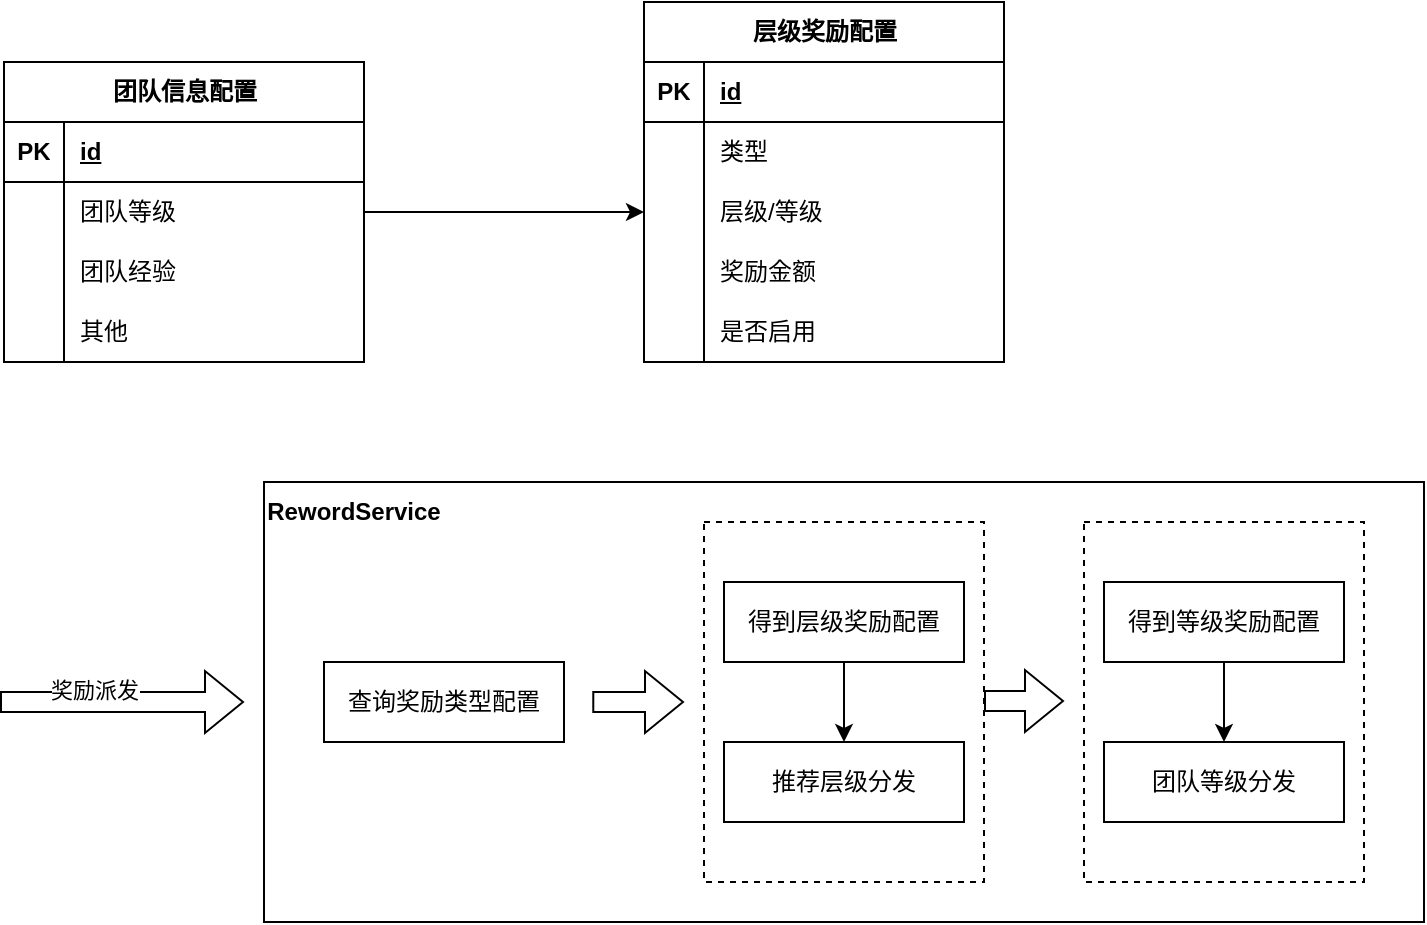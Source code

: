<mxfile version="24.7.7">
  <diagram name="第 1 页" id="io5NCHLkZ5lHi8QUIqYY">
    <mxGraphModel dx="1781" dy="554" grid="1" gridSize="10" guides="1" tooltips="1" connect="1" arrows="1" fold="1" page="1" pageScale="1" pageWidth="827" pageHeight="1169" math="0" shadow="0">
      <root>
        <mxCell id="0" />
        <mxCell id="1" parent="0" />
        <mxCell id="DeUmuNYFpl4HBP-lyYV5-57" value="" style="rounded=0;whiteSpace=wrap;html=1;fillColor=none;" vertex="1" parent="1">
          <mxGeometry x="100" y="320" width="580" height="220" as="geometry" />
        </mxCell>
        <mxCell id="DeUmuNYFpl4HBP-lyYV5-64" value="" style="rounded=0;whiteSpace=wrap;html=1;fillColor=none;dashed=1;" vertex="1" parent="1">
          <mxGeometry x="320" y="340" width="140" height="180" as="geometry" />
        </mxCell>
        <mxCell id="DeUmuNYFpl4HBP-lyYV5-14" value="层级奖励配置" style="shape=table;startSize=30;container=1;collapsible=1;childLayout=tableLayout;fixedRows=1;rowLines=0;fontStyle=1;align=center;resizeLast=1;html=1;" vertex="1" parent="1">
          <mxGeometry x="290" y="80" width="180" height="180" as="geometry">
            <mxRectangle x="140" y="100" width="110" height="30" as="alternateBounds" />
          </mxGeometry>
        </mxCell>
        <mxCell id="DeUmuNYFpl4HBP-lyYV5-15" value="" style="shape=tableRow;horizontal=0;startSize=0;swimlaneHead=0;swimlaneBody=0;fillColor=none;collapsible=0;dropTarget=0;points=[[0,0.5],[1,0.5]];portConstraint=eastwest;top=0;left=0;right=0;bottom=1;" vertex="1" parent="DeUmuNYFpl4HBP-lyYV5-14">
          <mxGeometry y="30" width="180" height="30" as="geometry" />
        </mxCell>
        <mxCell id="DeUmuNYFpl4HBP-lyYV5-16" value="PK" style="shape=partialRectangle;connectable=0;fillColor=none;top=0;left=0;bottom=0;right=0;fontStyle=1;overflow=hidden;whiteSpace=wrap;html=1;" vertex="1" parent="DeUmuNYFpl4HBP-lyYV5-15">
          <mxGeometry width="30" height="30" as="geometry">
            <mxRectangle width="30" height="30" as="alternateBounds" />
          </mxGeometry>
        </mxCell>
        <mxCell id="DeUmuNYFpl4HBP-lyYV5-17" value="id" style="shape=partialRectangle;connectable=0;fillColor=none;top=0;left=0;bottom=0;right=0;align=left;spacingLeft=6;fontStyle=5;overflow=hidden;whiteSpace=wrap;html=1;" vertex="1" parent="DeUmuNYFpl4HBP-lyYV5-15">
          <mxGeometry x="30" width="150" height="30" as="geometry">
            <mxRectangle width="150" height="30" as="alternateBounds" />
          </mxGeometry>
        </mxCell>
        <mxCell id="DeUmuNYFpl4HBP-lyYV5-18" value="" style="shape=tableRow;horizontal=0;startSize=0;swimlaneHead=0;swimlaneBody=0;fillColor=none;collapsible=0;dropTarget=0;points=[[0,0.5],[1,0.5]];portConstraint=eastwest;top=0;left=0;right=0;bottom=0;" vertex="1" parent="DeUmuNYFpl4HBP-lyYV5-14">
          <mxGeometry y="60" width="180" height="30" as="geometry" />
        </mxCell>
        <mxCell id="DeUmuNYFpl4HBP-lyYV5-19" value="" style="shape=partialRectangle;connectable=0;fillColor=none;top=0;left=0;bottom=0;right=0;editable=1;overflow=hidden;whiteSpace=wrap;html=1;" vertex="1" parent="DeUmuNYFpl4HBP-lyYV5-18">
          <mxGeometry width="30" height="30" as="geometry">
            <mxRectangle width="30" height="30" as="alternateBounds" />
          </mxGeometry>
        </mxCell>
        <mxCell id="DeUmuNYFpl4HBP-lyYV5-20" value="类型" style="shape=partialRectangle;connectable=0;fillColor=none;top=0;left=0;bottom=0;right=0;align=left;spacingLeft=6;overflow=hidden;whiteSpace=wrap;html=1;" vertex="1" parent="DeUmuNYFpl4HBP-lyYV5-18">
          <mxGeometry x="30" width="150" height="30" as="geometry">
            <mxRectangle width="150" height="30" as="alternateBounds" />
          </mxGeometry>
        </mxCell>
        <mxCell id="DeUmuNYFpl4HBP-lyYV5-21" value="" style="shape=tableRow;horizontal=0;startSize=0;swimlaneHead=0;swimlaneBody=0;fillColor=none;collapsible=0;dropTarget=0;points=[[0,0.5],[1,0.5]];portConstraint=eastwest;top=0;left=0;right=0;bottom=0;" vertex="1" parent="DeUmuNYFpl4HBP-lyYV5-14">
          <mxGeometry y="90" width="180" height="30" as="geometry" />
        </mxCell>
        <mxCell id="DeUmuNYFpl4HBP-lyYV5-22" value="" style="shape=partialRectangle;connectable=0;fillColor=none;top=0;left=0;bottom=0;right=0;editable=1;overflow=hidden;whiteSpace=wrap;html=1;" vertex="1" parent="DeUmuNYFpl4HBP-lyYV5-21">
          <mxGeometry width="30" height="30" as="geometry">
            <mxRectangle width="30" height="30" as="alternateBounds" />
          </mxGeometry>
        </mxCell>
        <mxCell id="DeUmuNYFpl4HBP-lyYV5-23" value="层级/等级" style="shape=partialRectangle;connectable=0;fillColor=none;top=0;left=0;bottom=0;right=0;align=left;spacingLeft=6;overflow=hidden;whiteSpace=wrap;html=1;" vertex="1" parent="DeUmuNYFpl4HBP-lyYV5-21">
          <mxGeometry x="30" width="150" height="30" as="geometry">
            <mxRectangle width="150" height="30" as="alternateBounds" />
          </mxGeometry>
        </mxCell>
        <mxCell id="DeUmuNYFpl4HBP-lyYV5-24" value="" style="shape=tableRow;horizontal=0;startSize=0;swimlaneHead=0;swimlaneBody=0;fillColor=none;collapsible=0;dropTarget=0;points=[[0,0.5],[1,0.5]];portConstraint=eastwest;top=0;left=0;right=0;bottom=0;" vertex="1" parent="DeUmuNYFpl4HBP-lyYV5-14">
          <mxGeometry y="120" width="180" height="30" as="geometry" />
        </mxCell>
        <mxCell id="DeUmuNYFpl4HBP-lyYV5-25" value="" style="shape=partialRectangle;connectable=0;fillColor=none;top=0;left=0;bottom=0;right=0;editable=1;overflow=hidden;whiteSpace=wrap;html=1;" vertex="1" parent="DeUmuNYFpl4HBP-lyYV5-24">
          <mxGeometry width="30" height="30" as="geometry">
            <mxRectangle width="30" height="30" as="alternateBounds" />
          </mxGeometry>
        </mxCell>
        <mxCell id="DeUmuNYFpl4HBP-lyYV5-26" value="奖励金额" style="shape=partialRectangle;connectable=0;fillColor=none;top=0;left=0;bottom=0;right=0;align=left;spacingLeft=6;overflow=hidden;whiteSpace=wrap;html=1;" vertex="1" parent="DeUmuNYFpl4HBP-lyYV5-24">
          <mxGeometry x="30" width="150" height="30" as="geometry">
            <mxRectangle width="150" height="30" as="alternateBounds" />
          </mxGeometry>
        </mxCell>
        <mxCell id="DeUmuNYFpl4HBP-lyYV5-47" style="shape=tableRow;horizontal=0;startSize=0;swimlaneHead=0;swimlaneBody=0;fillColor=none;collapsible=0;dropTarget=0;points=[[0,0.5],[1,0.5]];portConstraint=eastwest;top=0;left=0;right=0;bottom=0;" vertex="1" parent="DeUmuNYFpl4HBP-lyYV5-14">
          <mxGeometry y="150" width="180" height="30" as="geometry" />
        </mxCell>
        <mxCell id="DeUmuNYFpl4HBP-lyYV5-48" style="shape=partialRectangle;connectable=0;fillColor=none;top=0;left=0;bottom=0;right=0;editable=1;overflow=hidden;whiteSpace=wrap;html=1;" vertex="1" parent="DeUmuNYFpl4HBP-lyYV5-47">
          <mxGeometry width="30" height="30" as="geometry">
            <mxRectangle width="30" height="30" as="alternateBounds" />
          </mxGeometry>
        </mxCell>
        <mxCell id="DeUmuNYFpl4HBP-lyYV5-49" value="是否启用" style="shape=partialRectangle;connectable=0;fillColor=none;top=0;left=0;bottom=0;right=0;align=left;spacingLeft=6;overflow=hidden;whiteSpace=wrap;html=1;" vertex="1" parent="DeUmuNYFpl4HBP-lyYV5-47">
          <mxGeometry x="30" width="150" height="30" as="geometry">
            <mxRectangle width="150" height="30" as="alternateBounds" />
          </mxGeometry>
        </mxCell>
        <mxCell id="DeUmuNYFpl4HBP-lyYV5-27" value="团队信息配置" style="shape=table;startSize=30;container=1;collapsible=1;childLayout=tableLayout;fixedRows=1;rowLines=0;fontStyle=1;align=center;resizeLast=1;html=1;" vertex="1" parent="1">
          <mxGeometry x="-30" y="110" width="180" height="150" as="geometry" />
        </mxCell>
        <mxCell id="DeUmuNYFpl4HBP-lyYV5-28" value="" style="shape=tableRow;horizontal=0;startSize=0;swimlaneHead=0;swimlaneBody=0;fillColor=none;collapsible=0;dropTarget=0;points=[[0,0.5],[1,0.5]];portConstraint=eastwest;top=0;left=0;right=0;bottom=1;" vertex="1" parent="DeUmuNYFpl4HBP-lyYV5-27">
          <mxGeometry y="30" width="180" height="30" as="geometry" />
        </mxCell>
        <mxCell id="DeUmuNYFpl4HBP-lyYV5-29" value="PK" style="shape=partialRectangle;connectable=0;fillColor=none;top=0;left=0;bottom=0;right=0;fontStyle=1;overflow=hidden;whiteSpace=wrap;html=1;" vertex="1" parent="DeUmuNYFpl4HBP-lyYV5-28">
          <mxGeometry width="30" height="30" as="geometry">
            <mxRectangle width="30" height="30" as="alternateBounds" />
          </mxGeometry>
        </mxCell>
        <mxCell id="DeUmuNYFpl4HBP-lyYV5-30" value="id" style="shape=partialRectangle;connectable=0;fillColor=none;top=0;left=0;bottom=0;right=0;align=left;spacingLeft=6;fontStyle=5;overflow=hidden;whiteSpace=wrap;html=1;" vertex="1" parent="DeUmuNYFpl4HBP-lyYV5-28">
          <mxGeometry x="30" width="150" height="30" as="geometry">
            <mxRectangle width="150" height="30" as="alternateBounds" />
          </mxGeometry>
        </mxCell>
        <mxCell id="DeUmuNYFpl4HBP-lyYV5-31" value="" style="shape=tableRow;horizontal=0;startSize=0;swimlaneHead=0;swimlaneBody=0;fillColor=none;collapsible=0;dropTarget=0;points=[[0,0.5],[1,0.5]];portConstraint=eastwest;top=0;left=0;right=0;bottom=0;" vertex="1" parent="DeUmuNYFpl4HBP-lyYV5-27">
          <mxGeometry y="60" width="180" height="30" as="geometry" />
        </mxCell>
        <mxCell id="DeUmuNYFpl4HBP-lyYV5-32" value="" style="shape=partialRectangle;connectable=0;fillColor=none;top=0;left=0;bottom=0;right=0;editable=1;overflow=hidden;whiteSpace=wrap;html=1;" vertex="1" parent="DeUmuNYFpl4HBP-lyYV5-31">
          <mxGeometry width="30" height="30" as="geometry">
            <mxRectangle width="30" height="30" as="alternateBounds" />
          </mxGeometry>
        </mxCell>
        <mxCell id="DeUmuNYFpl4HBP-lyYV5-33" value="团队等级" style="shape=partialRectangle;connectable=0;fillColor=none;top=0;left=0;bottom=0;right=0;align=left;spacingLeft=6;overflow=hidden;whiteSpace=wrap;html=1;" vertex="1" parent="DeUmuNYFpl4HBP-lyYV5-31">
          <mxGeometry x="30" width="150" height="30" as="geometry">
            <mxRectangle width="150" height="30" as="alternateBounds" />
          </mxGeometry>
        </mxCell>
        <mxCell id="DeUmuNYFpl4HBP-lyYV5-34" value="" style="shape=tableRow;horizontal=0;startSize=0;swimlaneHead=0;swimlaneBody=0;fillColor=none;collapsible=0;dropTarget=0;points=[[0,0.5],[1,0.5]];portConstraint=eastwest;top=0;left=0;right=0;bottom=0;" vertex="1" parent="DeUmuNYFpl4HBP-lyYV5-27">
          <mxGeometry y="90" width="180" height="30" as="geometry" />
        </mxCell>
        <mxCell id="DeUmuNYFpl4HBP-lyYV5-35" value="" style="shape=partialRectangle;connectable=0;fillColor=none;top=0;left=0;bottom=0;right=0;editable=1;overflow=hidden;whiteSpace=wrap;html=1;" vertex="1" parent="DeUmuNYFpl4HBP-lyYV5-34">
          <mxGeometry width="30" height="30" as="geometry">
            <mxRectangle width="30" height="30" as="alternateBounds" />
          </mxGeometry>
        </mxCell>
        <mxCell id="DeUmuNYFpl4HBP-lyYV5-36" value="团队经验" style="shape=partialRectangle;connectable=0;fillColor=none;top=0;left=0;bottom=0;right=0;align=left;spacingLeft=6;overflow=hidden;whiteSpace=wrap;html=1;" vertex="1" parent="DeUmuNYFpl4HBP-lyYV5-34">
          <mxGeometry x="30" width="150" height="30" as="geometry">
            <mxRectangle width="150" height="30" as="alternateBounds" />
          </mxGeometry>
        </mxCell>
        <mxCell id="DeUmuNYFpl4HBP-lyYV5-37" value="" style="shape=tableRow;horizontal=0;startSize=0;swimlaneHead=0;swimlaneBody=0;fillColor=none;collapsible=0;dropTarget=0;points=[[0,0.5],[1,0.5]];portConstraint=eastwest;top=0;left=0;right=0;bottom=0;" vertex="1" parent="DeUmuNYFpl4HBP-lyYV5-27">
          <mxGeometry y="120" width="180" height="30" as="geometry" />
        </mxCell>
        <mxCell id="DeUmuNYFpl4HBP-lyYV5-38" value="" style="shape=partialRectangle;connectable=0;fillColor=none;top=0;left=0;bottom=0;right=0;editable=1;overflow=hidden;whiteSpace=wrap;html=1;" vertex="1" parent="DeUmuNYFpl4HBP-lyYV5-37">
          <mxGeometry width="30" height="30" as="geometry">
            <mxRectangle width="30" height="30" as="alternateBounds" />
          </mxGeometry>
        </mxCell>
        <mxCell id="DeUmuNYFpl4HBP-lyYV5-39" value="其他" style="shape=partialRectangle;connectable=0;fillColor=none;top=0;left=0;bottom=0;right=0;align=left;spacingLeft=6;overflow=hidden;whiteSpace=wrap;html=1;" vertex="1" parent="DeUmuNYFpl4HBP-lyYV5-37">
          <mxGeometry x="30" width="150" height="30" as="geometry">
            <mxRectangle width="150" height="30" as="alternateBounds" />
          </mxGeometry>
        </mxCell>
        <mxCell id="DeUmuNYFpl4HBP-lyYV5-50" style="edgeStyle=orthogonalEdgeStyle;rounded=0;orthogonalLoop=1;jettySize=auto;html=1;exitX=1;exitY=0.5;exitDx=0;exitDy=0;" edge="1" parent="1" source="DeUmuNYFpl4HBP-lyYV5-31" target="DeUmuNYFpl4HBP-lyYV5-21">
          <mxGeometry relative="1" as="geometry" />
        </mxCell>
        <mxCell id="DeUmuNYFpl4HBP-lyYV5-51" value="查询奖励类型配置" style="rounded=0;whiteSpace=wrap;html=1;" vertex="1" parent="1">
          <mxGeometry x="130" y="410" width="120" height="40" as="geometry" />
        </mxCell>
        <mxCell id="DeUmuNYFpl4HBP-lyYV5-61" style="edgeStyle=orthogonalEdgeStyle;rounded=0;orthogonalLoop=1;jettySize=auto;html=1;exitX=0.5;exitY=1;exitDx=0;exitDy=0;entryX=0.5;entryY=0;entryDx=0;entryDy=0;" edge="1" parent="1" source="DeUmuNYFpl4HBP-lyYV5-52" target="DeUmuNYFpl4HBP-lyYV5-53">
          <mxGeometry relative="1" as="geometry" />
        </mxCell>
        <mxCell id="DeUmuNYFpl4HBP-lyYV5-52" value="得到层级奖励配置" style="rounded=0;whiteSpace=wrap;html=1;" vertex="1" parent="1">
          <mxGeometry x="330" y="370" width="120" height="40" as="geometry" />
        </mxCell>
        <mxCell id="DeUmuNYFpl4HBP-lyYV5-53" value="推荐层级分发" style="rounded=0;whiteSpace=wrap;html=1;" vertex="1" parent="1">
          <mxGeometry x="330" y="450" width="120" height="40" as="geometry" />
        </mxCell>
        <mxCell id="DeUmuNYFpl4HBP-lyYV5-62" style="edgeStyle=orthogonalEdgeStyle;rounded=0;orthogonalLoop=1;jettySize=auto;html=1;exitX=0.5;exitY=1;exitDx=0;exitDy=0;entryX=0.5;entryY=0;entryDx=0;entryDy=0;" edge="1" parent="1" source="DeUmuNYFpl4HBP-lyYV5-54" target="DeUmuNYFpl4HBP-lyYV5-55">
          <mxGeometry relative="1" as="geometry" />
        </mxCell>
        <mxCell id="DeUmuNYFpl4HBP-lyYV5-54" value="得到等级奖励配置" style="rounded=0;whiteSpace=wrap;html=1;" vertex="1" parent="1">
          <mxGeometry x="520" y="370" width="120" height="40" as="geometry" />
        </mxCell>
        <mxCell id="DeUmuNYFpl4HBP-lyYV5-55" value="团队等级分发" style="rounded=0;whiteSpace=wrap;html=1;" vertex="1" parent="1">
          <mxGeometry x="520" y="450" width="120" height="40" as="geometry" />
        </mxCell>
        <mxCell id="DeUmuNYFpl4HBP-lyYV5-56" value="" style="shape=flexArrow;endArrow=classic;html=1;rounded=0;" edge="1" parent="1">
          <mxGeometry width="50" height="50" relative="1" as="geometry">
            <mxPoint x="-32" y="430" as="sourcePoint" />
            <mxPoint x="90" y="430" as="targetPoint" />
          </mxGeometry>
        </mxCell>
        <mxCell id="DeUmuNYFpl4HBP-lyYV5-59" value="奖励派发" style="edgeLabel;html=1;align=center;verticalAlign=middle;resizable=0;points=[];" vertex="1" connectable="0" parent="DeUmuNYFpl4HBP-lyYV5-56">
          <mxGeometry x="-0.23" y="6" relative="1" as="geometry">
            <mxPoint as="offset" />
          </mxGeometry>
        </mxCell>
        <mxCell id="DeUmuNYFpl4HBP-lyYV5-58" value="RewordService" style="text;html=1;align=center;verticalAlign=middle;whiteSpace=wrap;rounded=0;fontStyle=1" vertex="1" parent="1">
          <mxGeometry x="100" y="320" width="90" height="30" as="geometry" />
        </mxCell>
        <mxCell id="DeUmuNYFpl4HBP-lyYV5-60" value="" style="shape=flexArrow;endArrow=classic;html=1;rounded=0;exitX=0.283;exitY=0.5;exitDx=0;exitDy=0;exitPerimeter=0;" edge="1" parent="1" source="DeUmuNYFpl4HBP-lyYV5-57">
          <mxGeometry width="50" height="50" relative="1" as="geometry">
            <mxPoint x="350" y="420" as="sourcePoint" />
            <mxPoint x="310" y="430" as="targetPoint" />
          </mxGeometry>
        </mxCell>
        <mxCell id="DeUmuNYFpl4HBP-lyYV5-63" value="" style="shape=flexArrow;endArrow=classic;html=1;rounded=0;exitX=0.283;exitY=0.5;exitDx=0;exitDy=0;exitPerimeter=0;" edge="1" parent="1">
          <mxGeometry width="50" height="50" relative="1" as="geometry">
            <mxPoint x="460" y="429.5" as="sourcePoint" />
            <mxPoint x="500" y="429.5" as="targetPoint" />
          </mxGeometry>
        </mxCell>
        <mxCell id="DeUmuNYFpl4HBP-lyYV5-66" value="" style="rounded=0;whiteSpace=wrap;html=1;fillColor=none;dashed=1;" vertex="1" parent="1">
          <mxGeometry x="510" y="340" width="140" height="180" as="geometry" />
        </mxCell>
      </root>
    </mxGraphModel>
  </diagram>
</mxfile>
